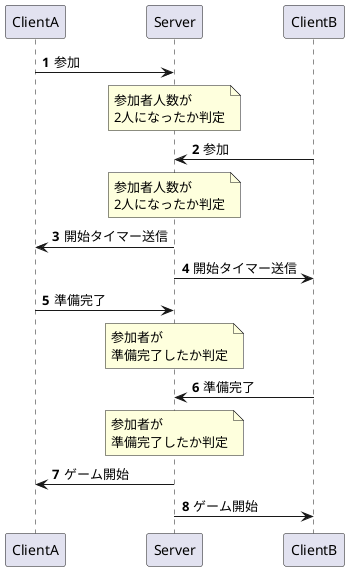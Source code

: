 @startuml
'ゲーム開始シーケンス図

participant ClientA
participant Server
participant ClientB
autonumber
ClientA -> Server : 参加

note over Server
参加者人数が
2人になったか判定
end note

ClientB -> Server : 参加

note over Server
参加者人数が
2人になったか判定
end note

ClientA <- Server : 開始タイマー送信
ClientB <- Server : 開始タイマー送信

ClientA -> Server : 準備完了

note over Server
参加者が
準備完了したか判定
end note

ClientB -> Server : 準備完了

note over Server
参加者が
準備完了したか判定
end note

ClientA <- Server : ゲーム開始
ClientB <- Server : ゲーム開始
@enduml